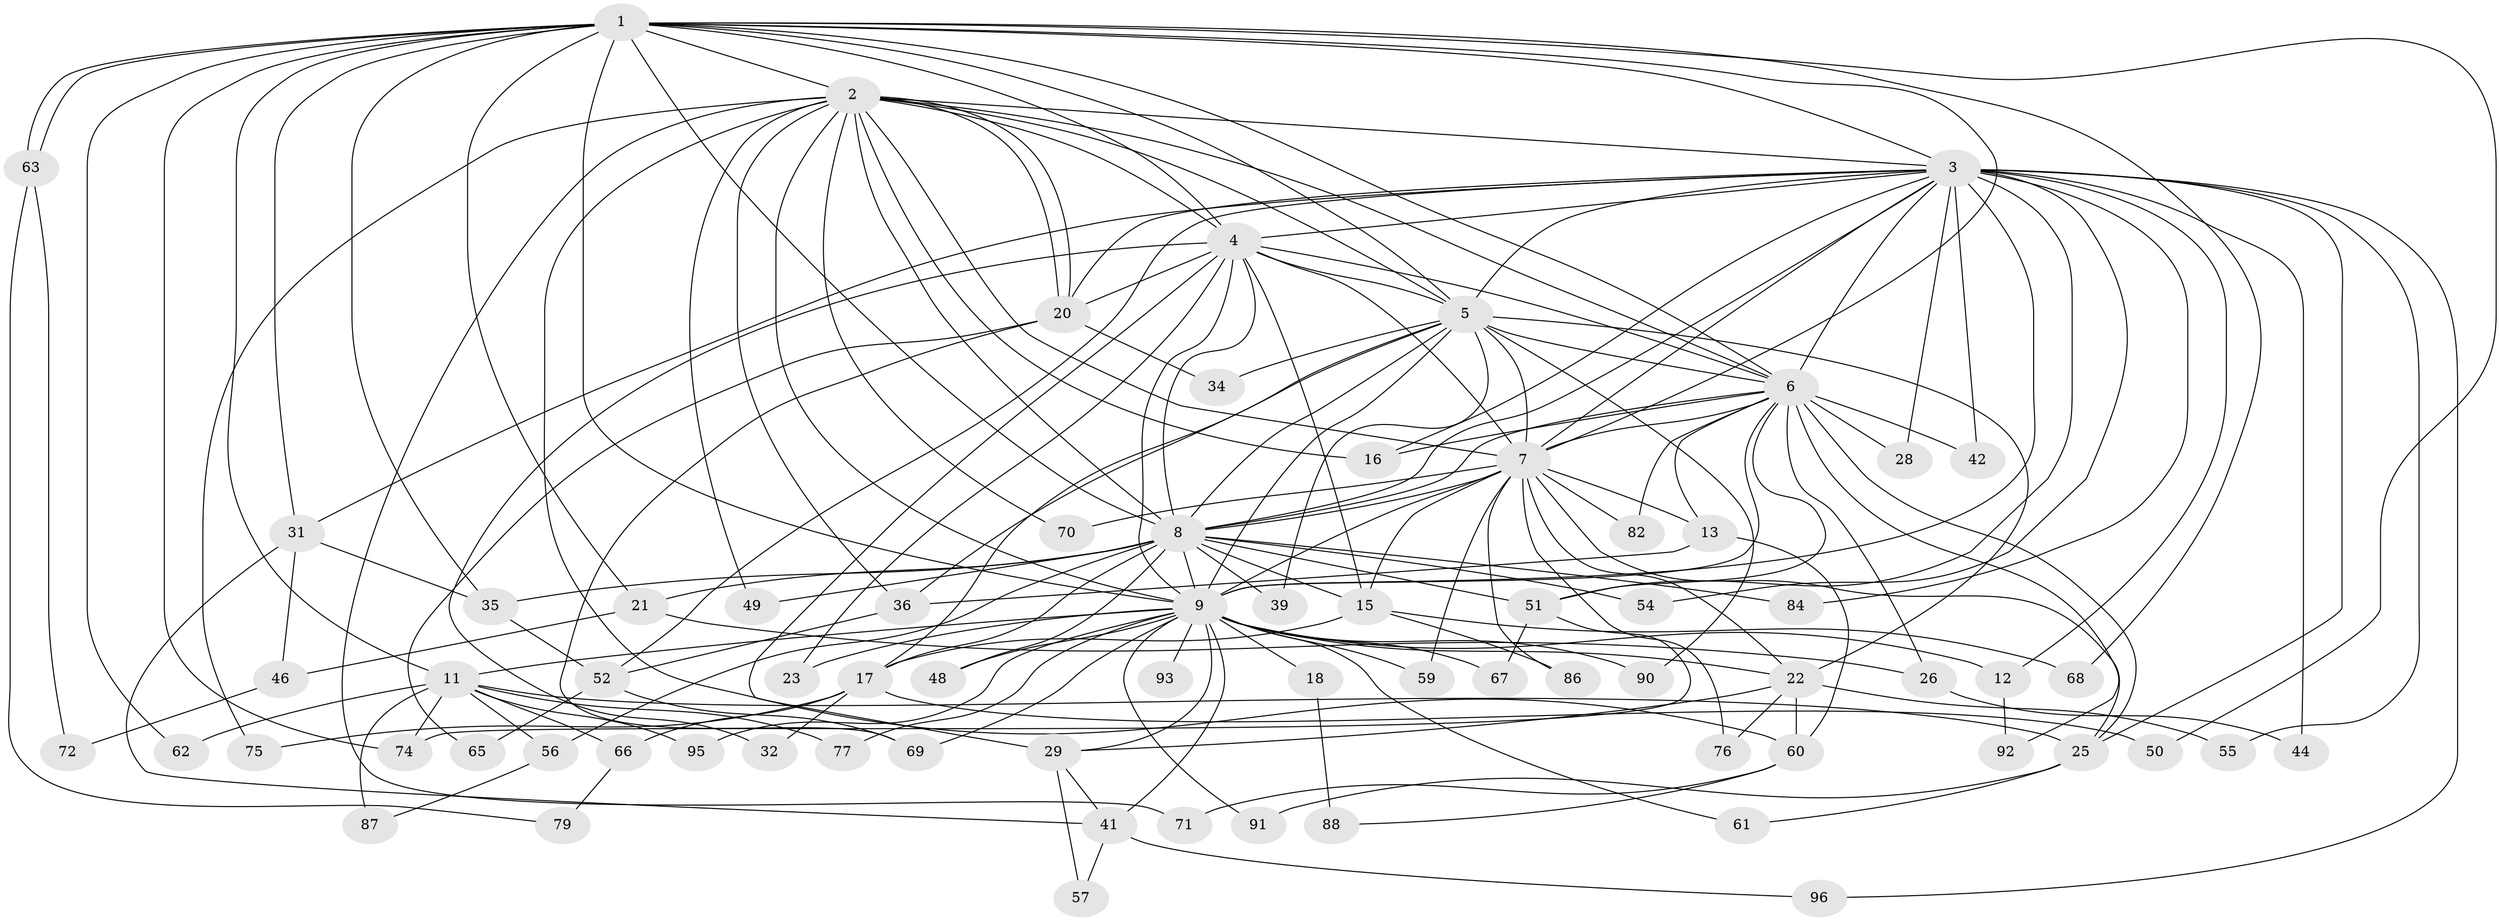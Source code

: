 // original degree distribution, {20: 0.010416666666666666, 19: 0.041666666666666664, 22: 0.020833333333333332, 13: 0.010416666666666666, 17: 0.010416666666666666, 18: 0.010416666666666666, 10: 0.010416666666666666, 4: 0.08333333333333333, 2: 0.5520833333333334, 5: 0.08333333333333333, 3: 0.13541666666666666, 7: 0.010416666666666666, 6: 0.020833333333333332}
// Generated by graph-tools (version 1.1) at 2025/41/03/06/25 10:41:43]
// undirected, 72 vertices, 177 edges
graph export_dot {
graph [start="1"]
  node [color=gray90,style=filled];
  1 [super="+19"];
  2 [super="+85"];
  3 [super="+24"];
  4 [super="+30"];
  5 [super="+27"];
  6 [super="+64"];
  7 [super="+47"];
  8 [super="+14"];
  9 [super="+10"];
  11 [super="+89"];
  12 [super="+40"];
  13;
  15 [super="+43"];
  16 [super="+94"];
  17 [super="+58"];
  18;
  20 [super="+37"];
  21;
  22 [super="+81"];
  23;
  25 [super="+33"];
  26;
  28;
  29 [super="+38"];
  31;
  32;
  34;
  35 [super="+53"];
  36;
  39;
  41 [super="+45"];
  42;
  44;
  46;
  48;
  49;
  50;
  51 [super="+80"];
  52 [super="+73"];
  54;
  55;
  56;
  57;
  59;
  60 [super="+83"];
  61;
  62;
  63;
  65;
  66;
  67;
  68;
  69 [super="+78"];
  70;
  71;
  72;
  74;
  75;
  76;
  77;
  79;
  82;
  84;
  86;
  87;
  88;
  90;
  91;
  92;
  93;
  95;
  96;
  1 -- 2;
  1 -- 3;
  1 -- 4;
  1 -- 5 [weight=2];
  1 -- 6 [weight=2];
  1 -- 7;
  1 -- 8;
  1 -- 9 [weight=2];
  1 -- 11;
  1 -- 21;
  1 -- 31;
  1 -- 50;
  1 -- 62;
  1 -- 63;
  1 -- 63;
  1 -- 68;
  1 -- 74;
  1 -- 35;
  2 -- 3;
  2 -- 4;
  2 -- 5 [weight=2];
  2 -- 6;
  2 -- 7;
  2 -- 8;
  2 -- 9 [weight=2];
  2 -- 16;
  2 -- 20;
  2 -- 20;
  2 -- 49;
  2 -- 60;
  2 -- 70;
  2 -- 71;
  2 -- 75;
  2 -- 36;
  3 -- 4;
  3 -- 5;
  3 -- 6;
  3 -- 7;
  3 -- 8;
  3 -- 9 [weight=2];
  3 -- 12 [weight=2];
  3 -- 16;
  3 -- 28;
  3 -- 31;
  3 -- 42;
  3 -- 44;
  3 -- 52;
  3 -- 54;
  3 -- 84;
  3 -- 96;
  3 -- 20;
  3 -- 55;
  3 -- 51;
  3 -- 25;
  4 -- 5;
  4 -- 6;
  4 -- 7;
  4 -- 8;
  4 -- 9 [weight=3];
  4 -- 23;
  4 -- 29;
  4 -- 20;
  4 -- 32;
  4 -- 15;
  5 -- 6;
  5 -- 7;
  5 -- 8;
  5 -- 9 [weight=2];
  5 -- 17;
  5 -- 34;
  5 -- 36;
  5 -- 39;
  5 -- 90;
  5 -- 22;
  6 -- 7;
  6 -- 8;
  6 -- 9 [weight=2];
  6 -- 13;
  6 -- 25;
  6 -- 26;
  6 -- 28;
  6 -- 42;
  6 -- 51;
  6 -- 82;
  6 -- 92;
  6 -- 16;
  7 -- 8;
  7 -- 9 [weight=2];
  7 -- 13;
  7 -- 15;
  7 -- 22;
  7 -- 59;
  7 -- 70;
  7 -- 76;
  7 -- 82;
  7 -- 86;
  7 -- 25;
  8 -- 9 [weight=2];
  8 -- 15;
  8 -- 17;
  8 -- 21;
  8 -- 35;
  8 -- 39;
  8 -- 48;
  8 -- 49;
  8 -- 51;
  8 -- 54;
  8 -- 56;
  8 -- 84;
  9 -- 18 [weight=2];
  9 -- 22;
  9 -- 23;
  9 -- 29;
  9 -- 48;
  9 -- 69;
  9 -- 77;
  9 -- 90;
  9 -- 93 [weight=2];
  9 -- 95;
  9 -- 67;
  9 -- 11;
  9 -- 12;
  9 -- 91;
  9 -- 41;
  9 -- 59;
  9 -- 61;
  11 -- 25;
  11 -- 56;
  11 -- 62;
  11 -- 66;
  11 -- 77;
  11 -- 87;
  11 -- 95;
  11 -- 74;
  12 -- 92;
  13 -- 36;
  13 -- 60;
  15 -- 86;
  15 -- 68;
  15 -- 17;
  17 -- 32;
  17 -- 50;
  17 -- 66;
  17 -- 75;
  18 -- 88;
  20 -- 34;
  20 -- 65;
  20 -- 69;
  21 -- 26;
  21 -- 46;
  22 -- 55;
  22 -- 76;
  22 -- 29;
  22 -- 60;
  25 -- 61;
  25 -- 91;
  26 -- 44;
  29 -- 57;
  29 -- 41;
  31 -- 35;
  31 -- 41;
  31 -- 46;
  35 -- 52;
  36 -- 52;
  41 -- 57;
  41 -- 96;
  46 -- 72;
  51 -- 67;
  51 -- 74;
  52 -- 65;
  52 -- 69;
  56 -- 87;
  60 -- 71;
  60 -- 88;
  63 -- 72;
  63 -- 79;
  66 -- 79;
}
